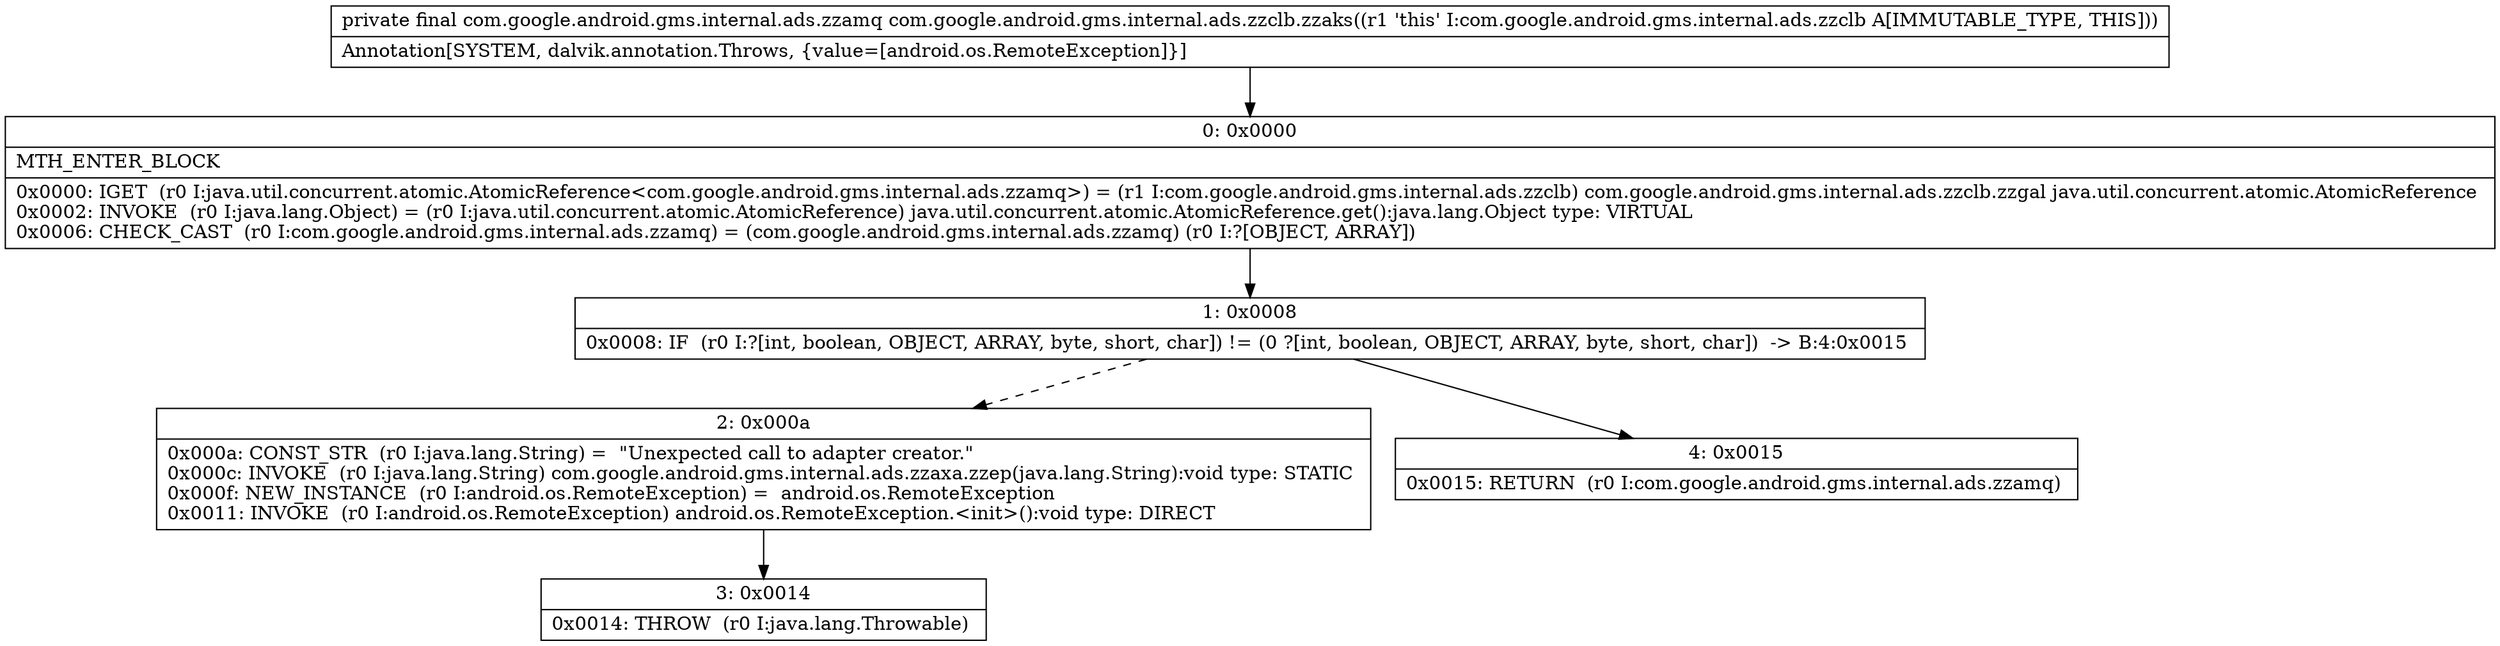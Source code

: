 digraph "CFG forcom.google.android.gms.internal.ads.zzclb.zzaks()Lcom\/google\/android\/gms\/internal\/ads\/zzamq;" {
Node_0 [shape=record,label="{0\:\ 0x0000|MTH_ENTER_BLOCK\l|0x0000: IGET  (r0 I:java.util.concurrent.atomic.AtomicReference\<com.google.android.gms.internal.ads.zzamq\>) = (r1 I:com.google.android.gms.internal.ads.zzclb) com.google.android.gms.internal.ads.zzclb.zzgal java.util.concurrent.atomic.AtomicReference \l0x0002: INVOKE  (r0 I:java.lang.Object) = (r0 I:java.util.concurrent.atomic.AtomicReference) java.util.concurrent.atomic.AtomicReference.get():java.lang.Object type: VIRTUAL \l0x0006: CHECK_CAST  (r0 I:com.google.android.gms.internal.ads.zzamq) = (com.google.android.gms.internal.ads.zzamq) (r0 I:?[OBJECT, ARRAY]) \l}"];
Node_1 [shape=record,label="{1\:\ 0x0008|0x0008: IF  (r0 I:?[int, boolean, OBJECT, ARRAY, byte, short, char]) != (0 ?[int, boolean, OBJECT, ARRAY, byte, short, char])  \-\> B:4:0x0015 \l}"];
Node_2 [shape=record,label="{2\:\ 0x000a|0x000a: CONST_STR  (r0 I:java.lang.String) =  \"Unexpected call to adapter creator.\" \l0x000c: INVOKE  (r0 I:java.lang.String) com.google.android.gms.internal.ads.zzaxa.zzep(java.lang.String):void type: STATIC \l0x000f: NEW_INSTANCE  (r0 I:android.os.RemoteException) =  android.os.RemoteException \l0x0011: INVOKE  (r0 I:android.os.RemoteException) android.os.RemoteException.\<init\>():void type: DIRECT \l}"];
Node_3 [shape=record,label="{3\:\ 0x0014|0x0014: THROW  (r0 I:java.lang.Throwable) \l}"];
Node_4 [shape=record,label="{4\:\ 0x0015|0x0015: RETURN  (r0 I:com.google.android.gms.internal.ads.zzamq) \l}"];
MethodNode[shape=record,label="{private final com.google.android.gms.internal.ads.zzamq com.google.android.gms.internal.ads.zzclb.zzaks((r1 'this' I:com.google.android.gms.internal.ads.zzclb A[IMMUTABLE_TYPE, THIS]))  | Annotation[SYSTEM, dalvik.annotation.Throws, \{value=[android.os.RemoteException]\}]\l}"];
MethodNode -> Node_0;
Node_0 -> Node_1;
Node_1 -> Node_2[style=dashed];
Node_1 -> Node_4;
Node_2 -> Node_3;
}

